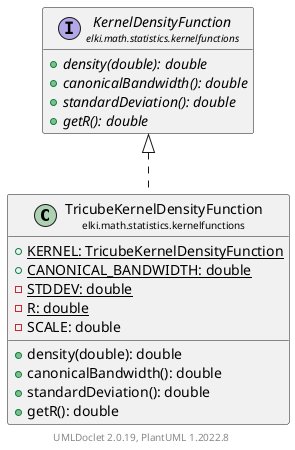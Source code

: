 @startuml
    remove .*\.(Instance|Par|Parameterizer|Factory)$
    set namespaceSeparator none
    hide empty fields
    hide empty methods

    class "<size:14>TricubeKernelDensityFunction\n<size:10>elki.math.statistics.kernelfunctions" as elki.math.statistics.kernelfunctions.TricubeKernelDensityFunction [[TricubeKernelDensityFunction.html]] {
        {static} +KERNEL: TricubeKernelDensityFunction
        {static} +CANONICAL_BANDWIDTH: double
        {static} -STDDEV: double
        {static} -R: double
        -SCALE: double
        +density(double): double
        +canonicalBandwidth(): double
        +standardDeviation(): double
        +getR(): double
    }

    interface "<size:14>KernelDensityFunction\n<size:10>elki.math.statistics.kernelfunctions" as elki.math.statistics.kernelfunctions.KernelDensityFunction [[KernelDensityFunction.html]] {
        {abstract} +density(double): double
        {abstract} +canonicalBandwidth(): double
        {abstract} +standardDeviation(): double
        {abstract} +getR(): double
    }
    class "<size:14>TricubeKernelDensityFunction.Par\n<size:10>elki.math.statistics.kernelfunctions" as elki.math.statistics.kernelfunctions.TricubeKernelDensityFunction.Par [[TricubeKernelDensityFunction.Par.html]]

    elki.math.statistics.kernelfunctions.KernelDensityFunction <|.. elki.math.statistics.kernelfunctions.TricubeKernelDensityFunction
    elki.math.statistics.kernelfunctions.TricubeKernelDensityFunction +-- elki.math.statistics.kernelfunctions.TricubeKernelDensityFunction.Par

    center footer UMLDoclet 2.0.19, PlantUML 1.2022.8
@enduml
